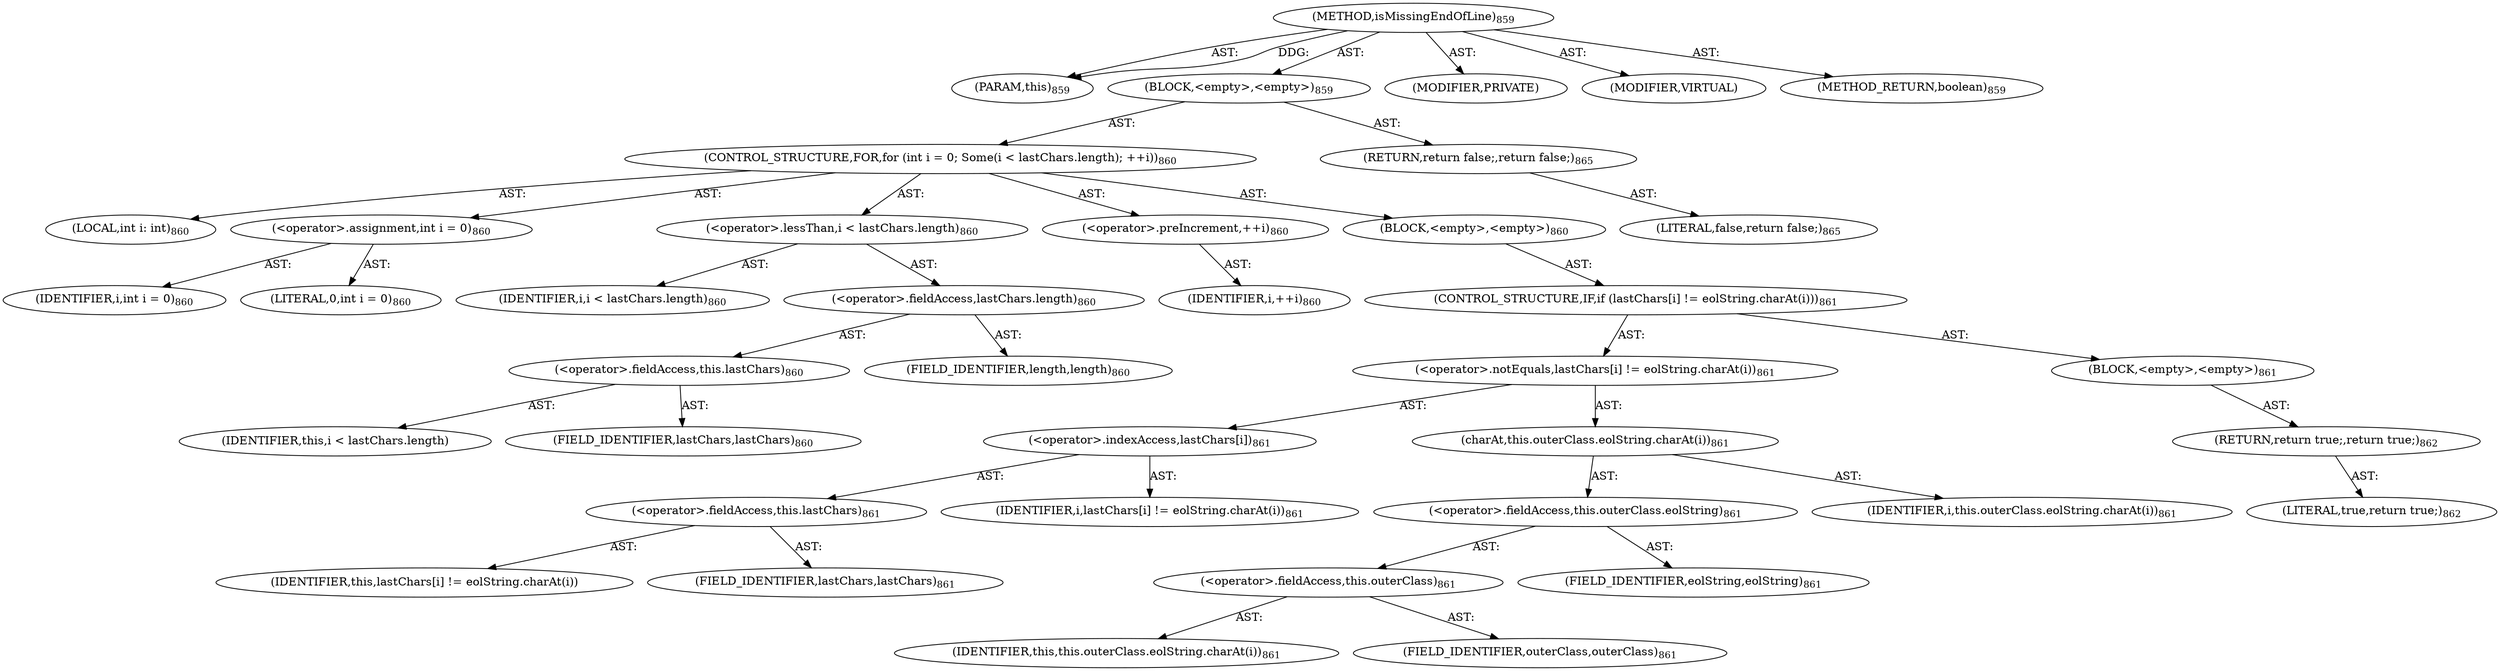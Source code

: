 digraph "isMissingEndOfLine" {  
"111669149731" [label = <(METHOD,isMissingEndOfLine)<SUB>859</SUB>> ]
"115964117058" [label = <(PARAM,this)<SUB>859</SUB>> ]
"25769803928" [label = <(BLOCK,&lt;empty&gt;,&lt;empty&gt;)<SUB>859</SUB>> ]
"47244640360" [label = <(CONTROL_STRUCTURE,FOR,for (int i = 0; Some(i &lt; lastChars.length); ++i))<SUB>860</SUB>> ]
"94489280564" [label = <(LOCAL,int i: int)<SUB>860</SUB>> ]
"30064771717" [label = <(&lt;operator&gt;.assignment,int i = 0)<SUB>860</SUB>> ]
"68719477204" [label = <(IDENTIFIER,i,int i = 0)<SUB>860</SUB>> ]
"90194313340" [label = <(LITERAL,0,int i = 0)<SUB>860</SUB>> ]
"30064771718" [label = <(&lt;operator&gt;.lessThan,i &lt; lastChars.length)<SUB>860</SUB>> ]
"68719477205" [label = <(IDENTIFIER,i,i &lt; lastChars.length)<SUB>860</SUB>> ]
"30064771719" [label = <(&lt;operator&gt;.fieldAccess,lastChars.length)<SUB>860</SUB>> ]
"30064771720" [label = <(&lt;operator&gt;.fieldAccess,this.lastChars)<SUB>860</SUB>> ]
"68719477206" [label = <(IDENTIFIER,this,i &lt; lastChars.length)> ]
"55834575039" [label = <(FIELD_IDENTIFIER,lastChars,lastChars)<SUB>860</SUB>> ]
"55834575040" [label = <(FIELD_IDENTIFIER,length,length)<SUB>860</SUB>> ]
"30064771721" [label = <(&lt;operator&gt;.preIncrement,++i)<SUB>860</SUB>> ]
"68719477207" [label = <(IDENTIFIER,i,++i)<SUB>860</SUB>> ]
"25769803929" [label = <(BLOCK,&lt;empty&gt;,&lt;empty&gt;)<SUB>860</SUB>> ]
"47244640361" [label = <(CONTROL_STRUCTURE,IF,if (lastChars[i] != eolString.charAt(i)))<SUB>861</SUB>> ]
"30064771722" [label = <(&lt;operator&gt;.notEquals,lastChars[i] != eolString.charAt(i))<SUB>861</SUB>> ]
"30064771723" [label = <(&lt;operator&gt;.indexAccess,lastChars[i])<SUB>861</SUB>> ]
"30064771724" [label = <(&lt;operator&gt;.fieldAccess,this.lastChars)<SUB>861</SUB>> ]
"68719477208" [label = <(IDENTIFIER,this,lastChars[i] != eolString.charAt(i))> ]
"55834575041" [label = <(FIELD_IDENTIFIER,lastChars,lastChars)<SUB>861</SUB>> ]
"68719477209" [label = <(IDENTIFIER,i,lastChars[i] != eolString.charAt(i))<SUB>861</SUB>> ]
"30064771725" [label = <(charAt,this.outerClass.eolString.charAt(i))<SUB>861</SUB>> ]
"30064771726" [label = <(&lt;operator&gt;.fieldAccess,this.outerClass.eolString)<SUB>861</SUB>> ]
"30064771727" [label = <(&lt;operator&gt;.fieldAccess,this.outerClass)<SUB>861</SUB>> ]
"68719477210" [label = <(IDENTIFIER,this,this.outerClass.eolString.charAt(i))<SUB>861</SUB>> ]
"55834575042" [label = <(FIELD_IDENTIFIER,outerClass,outerClass)<SUB>861</SUB>> ]
"55834575043" [label = <(FIELD_IDENTIFIER,eolString,eolString)<SUB>861</SUB>> ]
"68719477211" [label = <(IDENTIFIER,i,this.outerClass.eolString.charAt(i))<SUB>861</SUB>> ]
"25769803930" [label = <(BLOCK,&lt;empty&gt;,&lt;empty&gt;)<SUB>861</SUB>> ]
"146028888077" [label = <(RETURN,return true;,return true;)<SUB>862</SUB>> ]
"90194313341" [label = <(LITERAL,true,return true;)<SUB>862</SUB>> ]
"146028888078" [label = <(RETURN,return false;,return false;)<SUB>865</SUB>> ]
"90194313342" [label = <(LITERAL,false,return false;)<SUB>865</SUB>> ]
"133143986275" [label = <(MODIFIER,PRIVATE)> ]
"133143986276" [label = <(MODIFIER,VIRTUAL)> ]
"128849018915" [label = <(METHOD_RETURN,boolean)<SUB>859</SUB>> ]
  "111669149731" -> "115964117058"  [ label = "AST: "] 
  "111669149731" -> "25769803928"  [ label = "AST: "] 
  "111669149731" -> "133143986275"  [ label = "AST: "] 
  "111669149731" -> "133143986276"  [ label = "AST: "] 
  "111669149731" -> "128849018915"  [ label = "AST: "] 
  "25769803928" -> "47244640360"  [ label = "AST: "] 
  "25769803928" -> "146028888078"  [ label = "AST: "] 
  "47244640360" -> "94489280564"  [ label = "AST: "] 
  "47244640360" -> "30064771717"  [ label = "AST: "] 
  "47244640360" -> "30064771718"  [ label = "AST: "] 
  "47244640360" -> "30064771721"  [ label = "AST: "] 
  "47244640360" -> "25769803929"  [ label = "AST: "] 
  "30064771717" -> "68719477204"  [ label = "AST: "] 
  "30064771717" -> "90194313340"  [ label = "AST: "] 
  "30064771718" -> "68719477205"  [ label = "AST: "] 
  "30064771718" -> "30064771719"  [ label = "AST: "] 
  "30064771719" -> "30064771720"  [ label = "AST: "] 
  "30064771719" -> "55834575040"  [ label = "AST: "] 
  "30064771720" -> "68719477206"  [ label = "AST: "] 
  "30064771720" -> "55834575039"  [ label = "AST: "] 
  "30064771721" -> "68719477207"  [ label = "AST: "] 
  "25769803929" -> "47244640361"  [ label = "AST: "] 
  "47244640361" -> "30064771722"  [ label = "AST: "] 
  "47244640361" -> "25769803930"  [ label = "AST: "] 
  "30064771722" -> "30064771723"  [ label = "AST: "] 
  "30064771722" -> "30064771725"  [ label = "AST: "] 
  "30064771723" -> "30064771724"  [ label = "AST: "] 
  "30064771723" -> "68719477209"  [ label = "AST: "] 
  "30064771724" -> "68719477208"  [ label = "AST: "] 
  "30064771724" -> "55834575041"  [ label = "AST: "] 
  "30064771725" -> "30064771726"  [ label = "AST: "] 
  "30064771725" -> "68719477211"  [ label = "AST: "] 
  "30064771726" -> "30064771727"  [ label = "AST: "] 
  "30064771726" -> "55834575043"  [ label = "AST: "] 
  "30064771727" -> "68719477210"  [ label = "AST: "] 
  "30064771727" -> "55834575042"  [ label = "AST: "] 
  "25769803930" -> "146028888077"  [ label = "AST: "] 
  "146028888077" -> "90194313341"  [ label = "AST: "] 
  "146028888078" -> "90194313342"  [ label = "AST: "] 
  "111669149731" -> "115964117058"  [ label = "DDG: "] 
}
